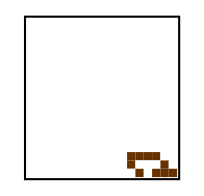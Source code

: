 digraph matriz_12
{
	node[shape = plaintext];
		//Nodos internos
		capa_12[label = <<TABLE BORDER = "1" CELLBORDER = "0" CELLSPACING = "0">
		<TR > <TD BGCOLOR = "#FFFFFF"></TD>	<TD BGCOLOR = "#FFFFFF"></TD>	<TD BGCOLOR = "#FFFFFF"></TD>	<TD BGCOLOR = "#FFFFFF"></TD>	<TD BGCOLOR = "#FFFFFF"></TD>	<TD BGCOLOR = "#FFFFFF"></TD>	<TD BGCOLOR = "#FFFFFF"></TD>	<TD BGCOLOR = "#FFFFFF"></TD>	<TD BGCOLOR = "#FFFFFF"></TD>	<TD BGCOLOR = "#FFFFFF"></TD>	<TD BGCOLOR = "#FFFFFF"></TD>	<TD BGCOLOR = "#FFFFFF"></TD>	<TD BGCOLOR = "#FFFFFF"></TD>	<TD BGCOLOR = "#FFFFFF"></TD>	<TD BGCOLOR = "#FFFFFF"></TD>	<TD BGCOLOR = "#FFFFFF"></TD>	<TD BGCOLOR = "#FFFFFF"></TD>	<TD BGCOLOR = "#FFFFFF"></TD>	 </TR>
		<TR > <TD BGCOLOR = "#FFFFFF"></TD>	<TD BGCOLOR = "#FFFFFF"></TD>	<TD BGCOLOR = "#FFFFFF"></TD>	<TD BGCOLOR = "#FFFFFF"></TD>	<TD BGCOLOR = "#FFFFFF"></TD>	<TD BGCOLOR = "#FFFFFF"></TD>	<TD BGCOLOR = "#FFFFFF"></TD>	<TD BGCOLOR = "#FFFFFF"></TD>	<TD BGCOLOR = "#FFFFFF"></TD>	<TD BGCOLOR = "#FFFFFF"></TD>	<TD BGCOLOR = "#FFFFFF"></TD>	<TD BGCOLOR = "#FFFFFF"></TD>	<TD BGCOLOR = "#FFFFFF"></TD>	<TD BGCOLOR = "#FFFFFF"></TD>	<TD BGCOLOR = "#FFFFFF"></TD>	<TD BGCOLOR = "#FFFFFF"></TD>	<TD BGCOLOR = "#FFFFFF"></TD>	<TD BGCOLOR = "#FFFFFF"></TD>	 </TR>
		<TR > <TD BGCOLOR = "#FFFFFF"></TD>	<TD BGCOLOR = "#FFFFFF"></TD>	<TD BGCOLOR = "#FFFFFF"></TD>	<TD BGCOLOR = "#FFFFFF"></TD>	<TD BGCOLOR = "#FFFFFF"></TD>	<TD BGCOLOR = "#FFFFFF"></TD>	<TD BGCOLOR = "#FFFFFF"></TD>	<TD BGCOLOR = "#FFFFFF"></TD>	<TD BGCOLOR = "#FFFFFF"></TD>	<TD BGCOLOR = "#FFFFFF"></TD>	<TD BGCOLOR = "#FFFFFF"></TD>	<TD BGCOLOR = "#FFFFFF"></TD>	<TD BGCOLOR = "#FFFFFF"></TD>	<TD BGCOLOR = "#FFFFFF"></TD>	<TD BGCOLOR = "#FFFFFF"></TD>	<TD BGCOLOR = "#FFFFFF"></TD>	<TD BGCOLOR = "#FFFFFF"></TD>	<TD BGCOLOR = "#FFFFFF"></TD>	 </TR>
		<TR > <TD BGCOLOR = "#FFFFFF"></TD>	<TD BGCOLOR = "#FFFFFF"></TD>	<TD BGCOLOR = "#FFFFFF"></TD>	<TD BGCOLOR = "#FFFFFF"></TD>	<TD BGCOLOR = "#FFFFFF"></TD>	<TD BGCOLOR = "#FFFFFF"></TD>	<TD BGCOLOR = "#FFFFFF"></TD>	<TD BGCOLOR = "#FFFFFF"></TD>	<TD BGCOLOR = "#FFFFFF"></TD>	<TD BGCOLOR = "#FFFFFF"></TD>	<TD BGCOLOR = "#FFFFFF"></TD>	<TD BGCOLOR = "#FFFFFF"></TD>	<TD BGCOLOR = "#FFFFFF"></TD>	<TD BGCOLOR = "#FFFFFF"></TD>	<TD BGCOLOR = "#FFFFFF"></TD>	<TD BGCOLOR = "#FFFFFF"></TD>	<TD BGCOLOR = "#FFFFFF"></TD>	<TD BGCOLOR = "#FFFFFF"></TD>	 </TR>
		<TR > <TD BGCOLOR = "#FFFFFF"></TD>	<TD BGCOLOR = "#FFFFFF"></TD>	<TD BGCOLOR = "#FFFFFF"></TD>	<TD BGCOLOR = "#FFFFFF"></TD>	<TD BGCOLOR = "#FFFFFF"></TD>	<TD BGCOLOR = "#FFFFFF"></TD>	<TD BGCOLOR = "#FFFFFF"></TD>	<TD BGCOLOR = "#FFFFFF"></TD>	<TD BGCOLOR = "#FFFFFF"></TD>	<TD BGCOLOR = "#FFFFFF"></TD>	<TD BGCOLOR = "#FFFFFF"></TD>	<TD BGCOLOR = "#FFFFFF"></TD>	<TD BGCOLOR = "#FFFFFF"></TD>	<TD BGCOLOR = "#FFFFFF"></TD>	<TD BGCOLOR = "#FFFFFF"></TD>	<TD BGCOLOR = "#FFFFFF"></TD>	<TD BGCOLOR = "#FFFFFF"></TD>	<TD BGCOLOR = "#FFFFFF"></TD>	 </TR>
		<TR > <TD BGCOLOR = "#FFFFFF"></TD>	<TD BGCOLOR = "#FFFFFF"></TD>	<TD BGCOLOR = "#FFFFFF"></TD>	<TD BGCOLOR = "#FFFFFF"></TD>	<TD BGCOLOR = "#FFFFFF"></TD>	<TD BGCOLOR = "#FFFFFF"></TD>	<TD BGCOLOR = "#FFFFFF"></TD>	<TD BGCOLOR = "#FFFFFF"></TD>	<TD BGCOLOR = "#FFFFFF"></TD>	<TD BGCOLOR = "#FFFFFF"></TD>	<TD BGCOLOR = "#FFFFFF"></TD>	<TD BGCOLOR = "#FFFFFF"></TD>	<TD BGCOLOR = "#FFFFFF"></TD>	<TD BGCOLOR = "#FFFFFF"></TD>	<TD BGCOLOR = "#FFFFFF"></TD>	<TD BGCOLOR = "#FFFFFF"></TD>	<TD BGCOLOR = "#FFFFFF"></TD>	<TD BGCOLOR = "#FFFFFF"></TD>	 </TR>
		<TR > <TD BGCOLOR = "#FFFFFF"></TD>	<TD BGCOLOR = "#FFFFFF"></TD>	<TD BGCOLOR = "#FFFFFF"></TD>	<TD BGCOLOR = "#FFFFFF"></TD>	<TD BGCOLOR = "#FFFFFF"></TD>	<TD BGCOLOR = "#FFFFFF"></TD>	<TD BGCOLOR = "#FFFFFF"></TD>	<TD BGCOLOR = "#FFFFFF"></TD>	<TD BGCOLOR = "#FFFFFF"></TD>	<TD BGCOLOR = "#FFFFFF"></TD>	<TD BGCOLOR = "#FFFFFF"></TD>	<TD BGCOLOR = "#FFFFFF"></TD>	<TD BGCOLOR = "#FFFFFF"></TD>	<TD BGCOLOR = "#FFFFFF"></TD>	<TD BGCOLOR = "#FFFFFF"></TD>	<TD BGCOLOR = "#FFFFFF"></TD>	<TD BGCOLOR = "#FFFFFF"></TD>	<TD BGCOLOR = "#FFFFFF"></TD>	 </TR>
		<TR > <TD BGCOLOR = "#FFFFFF"></TD>	<TD BGCOLOR = "#FFFFFF"></TD>	<TD BGCOLOR = "#FFFFFF"></TD>	<TD BGCOLOR = "#FFFFFF"></TD>	<TD BGCOLOR = "#FFFFFF"></TD>	<TD BGCOLOR = "#FFFFFF"></TD>	<TD BGCOLOR = "#FFFFFF"></TD>	<TD BGCOLOR = "#FFFFFF"></TD>	<TD BGCOLOR = "#FFFFFF"></TD>	<TD BGCOLOR = "#FFFFFF"></TD>	<TD BGCOLOR = "#FFFFFF"></TD>	<TD BGCOLOR = "#FFFFFF"></TD>	<TD BGCOLOR = "#FFFFFF"></TD>	<TD BGCOLOR = "#FFFFFF"></TD>	<TD BGCOLOR = "#FFFFFF"></TD>	<TD BGCOLOR = "#FFFFFF"></TD>	<TD BGCOLOR = "#FFFFFF"></TD>	<TD BGCOLOR = "#FFFFFF"></TD>	 </TR>
		<TR > <TD BGCOLOR = "#FFFFFF"></TD>	<TD BGCOLOR = "#FFFFFF"></TD>	<TD BGCOLOR = "#FFFFFF"></TD>	<TD BGCOLOR = "#FFFFFF"></TD>	<TD BGCOLOR = "#FFFFFF"></TD>	<TD BGCOLOR = "#FFFFFF"></TD>	<TD BGCOLOR = "#FFFFFF"></TD>	<TD BGCOLOR = "#FFFFFF"></TD>	<TD BGCOLOR = "#FFFFFF"></TD>	<TD BGCOLOR = "#FFFFFF"></TD>	<TD BGCOLOR = "#FFFFFF"></TD>	<TD BGCOLOR = "#FFFFFF"></TD>	<TD BGCOLOR = "#FFFFFF"></TD>	<TD BGCOLOR = "#FFFFFF"></TD>	<TD BGCOLOR = "#FFFFFF"></TD>	<TD BGCOLOR = "#FFFFFF"></TD>	<TD BGCOLOR = "#FFFFFF"></TD>	<TD BGCOLOR = "#FFFFFF"></TD>	 </TR>
		<TR > <TD BGCOLOR = "#FFFFFF"></TD>	<TD BGCOLOR = "#FFFFFF"></TD>	<TD BGCOLOR = "#FFFFFF"></TD>	<TD BGCOLOR = "#FFFFFF"></TD>	<TD BGCOLOR = "#FFFFFF"></TD>	<TD BGCOLOR = "#FFFFFF"></TD>	<TD BGCOLOR = "#FFFFFF"></TD>	<TD BGCOLOR = "#FFFFFF"></TD>	<TD BGCOLOR = "#FFFFFF"></TD>	<TD BGCOLOR = "#FFFFFF"></TD>	<TD BGCOLOR = "#FFFFFF"></TD>	<TD BGCOLOR = "#FFFFFF"></TD>	<TD BGCOLOR = "#FFFFFF"></TD>	<TD BGCOLOR = "#FFFFFF"></TD>	<TD BGCOLOR = "#FFFFFF"></TD>	<TD BGCOLOR = "#FFFFFF"></TD>	<TD BGCOLOR = "#FFFFFF"></TD>	<TD BGCOLOR = "#FFFFFF"></TD>	 </TR>
		<TR > <TD BGCOLOR = "#FFFFFF"></TD>	<TD BGCOLOR = "#FFFFFF"></TD>	<TD BGCOLOR = "#FFFFFF"></TD>	<TD BGCOLOR = "#FFFFFF"></TD>	<TD BGCOLOR = "#FFFFFF"></TD>	<TD BGCOLOR = "#FFFFFF"></TD>	<TD BGCOLOR = "#FFFFFF"></TD>	<TD BGCOLOR = "#FFFFFF"></TD>	<TD BGCOLOR = "#FFFFFF"></TD>	<TD BGCOLOR = "#FFFFFF"></TD>	<TD BGCOLOR = "#FFFFFF"></TD>	<TD BGCOLOR = "#FFFFFF"></TD>	<TD BGCOLOR = "#FFFFFF"></TD>	<TD BGCOLOR = "#FFFFFF"></TD>	<TD BGCOLOR = "#FFFFFF"></TD>	<TD BGCOLOR = "#FFFFFF"></TD>	<TD BGCOLOR = "#FFFFFF"></TD>	<TD BGCOLOR = "#FFFFFF"></TD>	 </TR>
		<TR > <TD BGCOLOR = "#FFFFFF"></TD>	<TD BGCOLOR = "#FFFFFF"></TD>	<TD BGCOLOR = "#FFFFFF"></TD>	<TD BGCOLOR = "#FFFFFF"></TD>	<TD BGCOLOR = "#FFFFFF"></TD>	<TD BGCOLOR = "#FFFFFF"></TD>	<TD BGCOLOR = "#FFFFFF"></TD>	<TD BGCOLOR = "#FFFFFF"></TD>	<TD BGCOLOR = "#FFFFFF"></TD>	<TD BGCOLOR = "#FFFFFF"></TD>	<TD BGCOLOR = "#FFFFFF"></TD>	<TD BGCOLOR = "#FFFFFF"></TD>	<TD BGCOLOR = "#FFFFFF"></TD>	<TD BGCOLOR = "#FFFFFF"></TD>	<TD BGCOLOR = "#FFFFFF"></TD>	<TD BGCOLOR = "#FFFFFF"></TD>	<TD BGCOLOR = "#FFFFFF"></TD>	<TD BGCOLOR = "#FFFFFF"></TD>	 </TR>
		<TR > <TD BGCOLOR = "#FFFFFF"></TD>	<TD BGCOLOR = "#FFFFFF"></TD>	<TD BGCOLOR = "#FFFFFF"></TD>	<TD BGCOLOR = "#FFFFFF"></TD>	<TD BGCOLOR = "#FFFFFF"></TD>	<TD BGCOLOR = "#FFFFFF"></TD>	<TD BGCOLOR = "#FFFFFF"></TD>	<TD BGCOLOR = "#FFFFFF"></TD>	<TD BGCOLOR = "#FFFFFF"></TD>	<TD BGCOLOR = "#FFFFFF"></TD>	<TD BGCOLOR = "#FFFFFF"></TD>	<TD BGCOLOR = "#FFFFFF"></TD>	<TD BGCOLOR = "#FFFFFF"></TD>	<TD BGCOLOR = "#FFFFFF"></TD>	<TD BGCOLOR = "#FFFFFF"></TD>	<TD BGCOLOR = "#FFFFFF"></TD>	<TD BGCOLOR = "#FFFFFF"></TD>	<TD BGCOLOR = "#FFFFFF"></TD>	 </TR>
		<TR > <TD BGCOLOR = "#FFFFFF"></TD>	<TD BGCOLOR = "#FFFFFF"></TD>	<TD BGCOLOR = "#FFFFFF"></TD>	<TD BGCOLOR = "#FFFFFF"></TD>	<TD BGCOLOR = "#FFFFFF"></TD>	<TD BGCOLOR = "#FFFFFF"></TD>	<TD BGCOLOR = "#FFFFFF"></TD>	<TD BGCOLOR = "#FFFFFF"></TD>	<TD BGCOLOR = "#FFFFFF"></TD>	<TD BGCOLOR = "#FFFFFF"></TD>	<TD BGCOLOR = "#FFFFFF"></TD>	<TD BGCOLOR = "#FFFFFF"></TD>	<TD BGCOLOR = "#FFFFFF"></TD>	<TD BGCOLOR = "#FFFFFF"></TD>	<TD BGCOLOR = "#FFFFFF"></TD>	<TD BGCOLOR = "#FFFFFF"></TD>	<TD BGCOLOR = "#FFFFFF"></TD>	<TD BGCOLOR = "#FFFFFF"></TD>	 </TR>
		<TR > <TD BGCOLOR = "#FFFFFF"></TD>	<TD BGCOLOR = "#FFFFFF"></TD>	<TD BGCOLOR = "#FFFFFF"></TD>	<TD BGCOLOR = "#FFFFFF"></TD>	<TD BGCOLOR = "#FFFFFF"></TD>	<TD BGCOLOR = "#FFFFFF"></TD>	<TD BGCOLOR = "#FFFFFF"></TD>	<TD BGCOLOR = "#FFFFFF"></TD>	<TD BGCOLOR = "#FFFFFF"></TD>	<TD BGCOLOR = "#FFFFFF"></TD>	<TD BGCOLOR = "#FFFFFF"></TD>	<TD BGCOLOR = "#FFFFFF"></TD>	<TD BGCOLOR = "#FFFFFF"></TD>	<TD BGCOLOR = "#FFFFFF"></TD>	<TD BGCOLOR = "#FFFFFF"></TD>	<TD BGCOLOR = "#FFFFFF"></TD>	<TD BGCOLOR = "#FFFFFF"></TD>	<TD BGCOLOR = "#FFFFFF"></TD>	 </TR>
		<TR > <TD BGCOLOR = "#FFFFFF"></TD>	<TD BGCOLOR = "#FFFFFF"></TD>	<TD BGCOLOR = "#FFFFFF"></TD>	<TD BGCOLOR = "#FFFFFF"></TD>	<TD BGCOLOR = "#FFFFFF"></TD>	<TD BGCOLOR = "#FFFFFF"></TD>	<TD BGCOLOR = "#FFFFFF"></TD>	<TD BGCOLOR = "#FFFFFF"></TD>	<TD BGCOLOR = "#FFFFFF"></TD>	<TD BGCOLOR = "#FFFFFF"></TD>	<TD BGCOLOR = "#FFFFFF"></TD>	<TD BGCOLOR = "#FFFFFF"></TD>	<TD BGCOLOR = "#FFFFFF"></TD>	<TD BGCOLOR = "#FFFFFF"></TD>	<TD BGCOLOR = "#FFFFFF"></TD>	<TD BGCOLOR = "#FFFFFF"></TD>	<TD BGCOLOR = "#FFFFFF"></TD>	<TD BGCOLOR = "#FFFFFF"></TD>	 </TR>
		<TR > <TD BGCOLOR = "#FFFFFF"></TD>	<TD BGCOLOR = "#FFFFFF"></TD>	<TD BGCOLOR = "#FFFFFF"></TD>	<TD BGCOLOR = "#FFFFFF"></TD>	<TD BGCOLOR = "#FFFFFF"></TD>	<TD BGCOLOR = "#FFFFFF"></TD>	<TD BGCOLOR = "#FFFFFF"></TD>	<TD BGCOLOR = "#FFFFFF"></TD>	<TD BGCOLOR = "#FFFFFF"></TD>	<TD BGCOLOR = "#FFFFFF"></TD>	<TD BGCOLOR = "#FFFFFF"></TD>	<TD BGCOLOR = "#FFFFFF"></TD>	<TD BGCOLOR = "#663300"></TD>	<TD BGCOLOR = "#663300"></TD>	<TD BGCOLOR = "#663300"></TD>	<TD BGCOLOR = "#663300"></TD>	<TD BGCOLOR = "#FFFFFF"></TD>	<TD BGCOLOR = "#FFFFFF"></TD>	 </TR>
		<TR > <TD BGCOLOR = "#FFFFFF"></TD>	<TD BGCOLOR = "#FFFFFF"></TD>	<TD BGCOLOR = "#FFFFFF"></TD>	<TD BGCOLOR = "#FFFFFF"></TD>	<TD BGCOLOR = "#FFFFFF"></TD>	<TD BGCOLOR = "#FFFFFF"></TD>	<TD BGCOLOR = "#FFFFFF"></TD>	<TD BGCOLOR = "#FFFFFF"></TD>	<TD BGCOLOR = "#FFFFFF"></TD>	<TD BGCOLOR = "#FFFFFF"></TD>	<TD BGCOLOR = "#FFFFFF"></TD>	<TD BGCOLOR = "#FFFFFF"></TD>	<TD BGCOLOR = "#663300"></TD>	<TD BGCOLOR = "#FFFFFF"></TD>	<TD BGCOLOR = "#FFFFFF"></TD>	<TD BGCOLOR = "#FFFFFF"></TD>	<TD BGCOLOR = "#663300"></TD>	<TD BGCOLOR = "#FFFFFF"></TD>	 </TR>
		<TR > <TD BGCOLOR = "#FFFFFF"></TD>	<TD BGCOLOR = "#FFFFFF"></TD>	<TD BGCOLOR = "#FFFFFF"></TD>	<TD BGCOLOR = "#FFFFFF"></TD>	<TD BGCOLOR = "#FFFFFF"></TD>	<TD BGCOLOR = "#FFFFFF"></TD>	<TD BGCOLOR = "#FFFFFF"></TD>	<TD BGCOLOR = "#FFFFFF"></TD>	<TD BGCOLOR = "#FFFFFF"></TD>	<TD BGCOLOR = "#FFFFFF"></TD>	<TD BGCOLOR = "#FFFFFF"></TD>	<TD BGCOLOR = "#FFFFFF"></TD>	<TD BGCOLOR = "#FFFFFF"></TD>	<TD BGCOLOR = "#663300"></TD>	<TD BGCOLOR = "#FFFFFF"></TD>	<TD BGCOLOR = "#663300"></TD>	<TD BGCOLOR = "#663300"></TD>	<TD BGCOLOR = "#663300"></TD>	 </TR>
		</TABLE>>]


}
